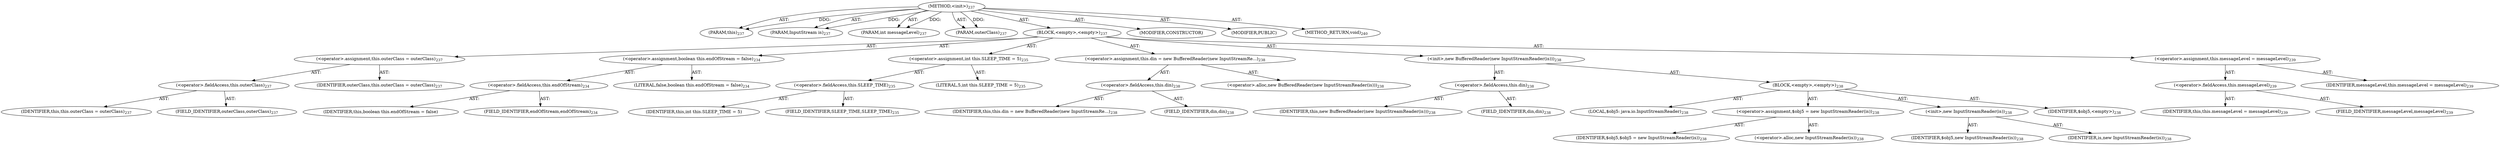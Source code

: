 digraph "&lt;init&gt;" {  
"111669149706" [label = <(METHOD,&lt;init&gt;)<SUB>237</SUB>> ]
"115964117001" [label = <(PARAM,this)<SUB>237</SUB>> ]
"115964117014" [label = <(PARAM,InputStream is)<SUB>237</SUB>> ]
"115964117015" [label = <(PARAM,int messageLevel)<SUB>237</SUB>> ]
"115964117002" [label = <(PARAM,outerClass)<SUB>237</SUB>> ]
"25769803810" [label = <(BLOCK,&lt;empty&gt;,&lt;empty&gt;)<SUB>237</SUB>> ]
"30064771243" [label = <(&lt;operator&gt;.assignment,this.outerClass = outerClass)<SUB>237</SUB>> ]
"30064771244" [label = <(&lt;operator&gt;.fieldAccess,this.outerClass)<SUB>237</SUB>> ]
"68719476763" [label = <(IDENTIFIER,this,this.outerClass = outerClass)<SUB>237</SUB>> ]
"55834574885" [label = <(FIELD_IDENTIFIER,outerClass,outerClass)<SUB>237</SUB>> ]
"68719476764" [label = <(IDENTIFIER,outerClass,this.outerClass = outerClass)<SUB>237</SUB>> ]
"30064771245" [label = <(&lt;operator&gt;.assignment,boolean this.endOfStream = false)<SUB>234</SUB>> ]
"30064771246" [label = <(&lt;operator&gt;.fieldAccess,this.endOfStream)<SUB>234</SUB>> ]
"68719476868" [label = <(IDENTIFIER,this,boolean this.endOfStream = false)> ]
"55834574886" [label = <(FIELD_IDENTIFIER,endOfStream,endOfStream)<SUB>234</SUB>> ]
"90194313259" [label = <(LITERAL,false,boolean this.endOfStream = false)<SUB>234</SUB>> ]
"30064771247" [label = <(&lt;operator&gt;.assignment,int this.SLEEP_TIME = 5)<SUB>235</SUB>> ]
"30064771248" [label = <(&lt;operator&gt;.fieldAccess,this.SLEEP_TIME)<SUB>235</SUB>> ]
"68719476869" [label = <(IDENTIFIER,this,int this.SLEEP_TIME = 5)> ]
"55834574887" [label = <(FIELD_IDENTIFIER,SLEEP_TIME,SLEEP_TIME)<SUB>235</SUB>> ]
"90194313260" [label = <(LITERAL,5,int this.SLEEP_TIME = 5)<SUB>235</SUB>> ]
"30064771249" [label = <(&lt;operator&gt;.assignment,this.din = new BufferedReader(new InputStreamRe...)<SUB>238</SUB>> ]
"30064771250" [label = <(&lt;operator&gt;.fieldAccess,this.din)<SUB>238</SUB>> ]
"68719476761" [label = <(IDENTIFIER,this,this.din = new BufferedReader(new InputStreamRe...)<SUB>238</SUB>> ]
"55834574888" [label = <(FIELD_IDENTIFIER,din,din)<SUB>238</SUB>> ]
"30064771251" [label = <(&lt;operator&gt;.alloc,new BufferedReader(new InputStreamReader(is)))<SUB>238</SUB>> ]
"30064771252" [label = <(&lt;init&gt;,new BufferedReader(new InputStreamReader(is)))<SUB>238</SUB>> ]
"30064771253" [label = <(&lt;operator&gt;.fieldAccess,this.din)<SUB>238</SUB>> ]
"68719476870" [label = <(IDENTIFIER,this,new BufferedReader(new InputStreamReader(is)))<SUB>238</SUB>> ]
"55834574889" [label = <(FIELD_IDENTIFIER,din,din)<SUB>238</SUB>> ]
"25769803811" [label = <(BLOCK,&lt;empty&gt;,&lt;empty&gt;)<SUB>238</SUB>> ]
"94489280526" [label = <(LOCAL,$obj5: java.io.InputStreamReader)<SUB>238</SUB>> ]
"30064771254" [label = <(&lt;operator&gt;.assignment,$obj5 = new InputStreamReader(is))<SUB>238</SUB>> ]
"68719476871" [label = <(IDENTIFIER,$obj5,$obj5 = new InputStreamReader(is))<SUB>238</SUB>> ]
"30064771255" [label = <(&lt;operator&gt;.alloc,new InputStreamReader(is))<SUB>238</SUB>> ]
"30064771256" [label = <(&lt;init&gt;,new InputStreamReader(is))<SUB>238</SUB>> ]
"68719476872" [label = <(IDENTIFIER,$obj5,new InputStreamReader(is))<SUB>238</SUB>> ]
"68719476873" [label = <(IDENTIFIER,is,new InputStreamReader(is))<SUB>238</SUB>> ]
"68719476874" [label = <(IDENTIFIER,$obj5,&lt;empty&gt;)<SUB>238</SUB>> ]
"30064771257" [label = <(&lt;operator&gt;.assignment,this.messageLevel = messageLevel)<SUB>239</SUB>> ]
"30064771258" [label = <(&lt;operator&gt;.fieldAccess,this.messageLevel)<SUB>239</SUB>> ]
"68719476762" [label = <(IDENTIFIER,this,this.messageLevel = messageLevel)<SUB>239</SUB>> ]
"55834574890" [label = <(FIELD_IDENTIFIER,messageLevel,messageLevel)<SUB>239</SUB>> ]
"68719476875" [label = <(IDENTIFIER,messageLevel,this.messageLevel = messageLevel)<SUB>239</SUB>> ]
"133143986206" [label = <(MODIFIER,CONSTRUCTOR)> ]
"133143986207" [label = <(MODIFIER,PUBLIC)> ]
"128849018890" [label = <(METHOD_RETURN,void)<SUB>240</SUB>> ]
  "111669149706" -> "115964117001"  [ label = "AST: "] 
  "111669149706" -> "115964117014"  [ label = "AST: "] 
  "111669149706" -> "115964117015"  [ label = "AST: "] 
  "111669149706" -> "115964117002"  [ label = "AST: "] 
  "111669149706" -> "25769803810"  [ label = "AST: "] 
  "111669149706" -> "133143986206"  [ label = "AST: "] 
  "111669149706" -> "133143986207"  [ label = "AST: "] 
  "111669149706" -> "128849018890"  [ label = "AST: "] 
  "25769803810" -> "30064771243"  [ label = "AST: "] 
  "25769803810" -> "30064771245"  [ label = "AST: "] 
  "25769803810" -> "30064771247"  [ label = "AST: "] 
  "25769803810" -> "30064771249"  [ label = "AST: "] 
  "25769803810" -> "30064771252"  [ label = "AST: "] 
  "25769803810" -> "30064771257"  [ label = "AST: "] 
  "30064771243" -> "30064771244"  [ label = "AST: "] 
  "30064771243" -> "68719476764"  [ label = "AST: "] 
  "30064771244" -> "68719476763"  [ label = "AST: "] 
  "30064771244" -> "55834574885"  [ label = "AST: "] 
  "30064771245" -> "30064771246"  [ label = "AST: "] 
  "30064771245" -> "90194313259"  [ label = "AST: "] 
  "30064771246" -> "68719476868"  [ label = "AST: "] 
  "30064771246" -> "55834574886"  [ label = "AST: "] 
  "30064771247" -> "30064771248"  [ label = "AST: "] 
  "30064771247" -> "90194313260"  [ label = "AST: "] 
  "30064771248" -> "68719476869"  [ label = "AST: "] 
  "30064771248" -> "55834574887"  [ label = "AST: "] 
  "30064771249" -> "30064771250"  [ label = "AST: "] 
  "30064771249" -> "30064771251"  [ label = "AST: "] 
  "30064771250" -> "68719476761"  [ label = "AST: "] 
  "30064771250" -> "55834574888"  [ label = "AST: "] 
  "30064771252" -> "30064771253"  [ label = "AST: "] 
  "30064771252" -> "25769803811"  [ label = "AST: "] 
  "30064771253" -> "68719476870"  [ label = "AST: "] 
  "30064771253" -> "55834574889"  [ label = "AST: "] 
  "25769803811" -> "94489280526"  [ label = "AST: "] 
  "25769803811" -> "30064771254"  [ label = "AST: "] 
  "25769803811" -> "30064771256"  [ label = "AST: "] 
  "25769803811" -> "68719476874"  [ label = "AST: "] 
  "30064771254" -> "68719476871"  [ label = "AST: "] 
  "30064771254" -> "30064771255"  [ label = "AST: "] 
  "30064771256" -> "68719476872"  [ label = "AST: "] 
  "30064771256" -> "68719476873"  [ label = "AST: "] 
  "30064771257" -> "30064771258"  [ label = "AST: "] 
  "30064771257" -> "68719476875"  [ label = "AST: "] 
  "30064771258" -> "68719476762"  [ label = "AST: "] 
  "30064771258" -> "55834574890"  [ label = "AST: "] 
  "111669149706" -> "115964117001"  [ label = "DDG: "] 
  "111669149706" -> "115964117014"  [ label = "DDG: "] 
  "111669149706" -> "115964117015"  [ label = "DDG: "] 
  "111669149706" -> "115964117002"  [ label = "DDG: "] 
}
